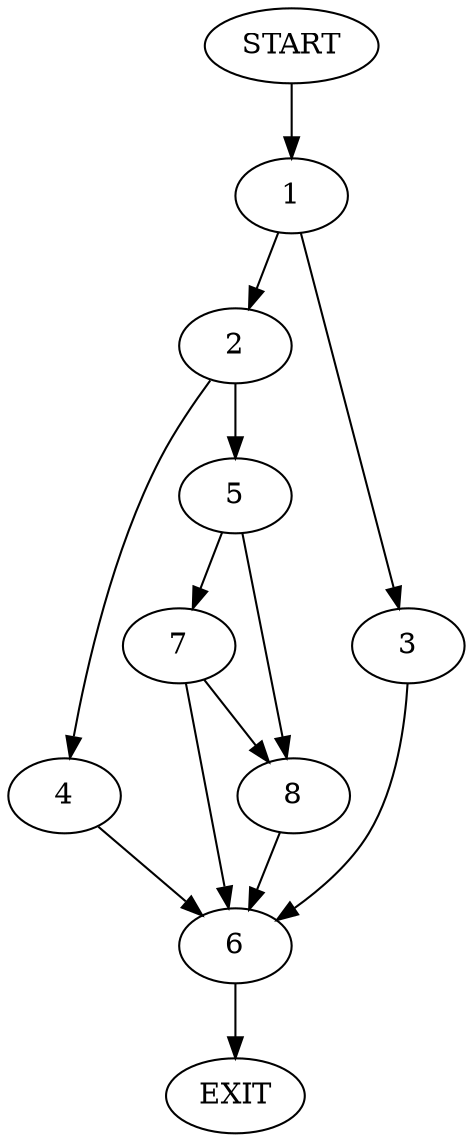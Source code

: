 digraph {
0 [label="START"]
9 [label="EXIT"]
0 -> 1
1 -> 2
1 -> 3
2 -> 4
2 -> 5
3 -> 6
6 -> 9
5 -> 7
5 -> 8
4 -> 6
7 -> 6
7 -> 8
8 -> 6
}
